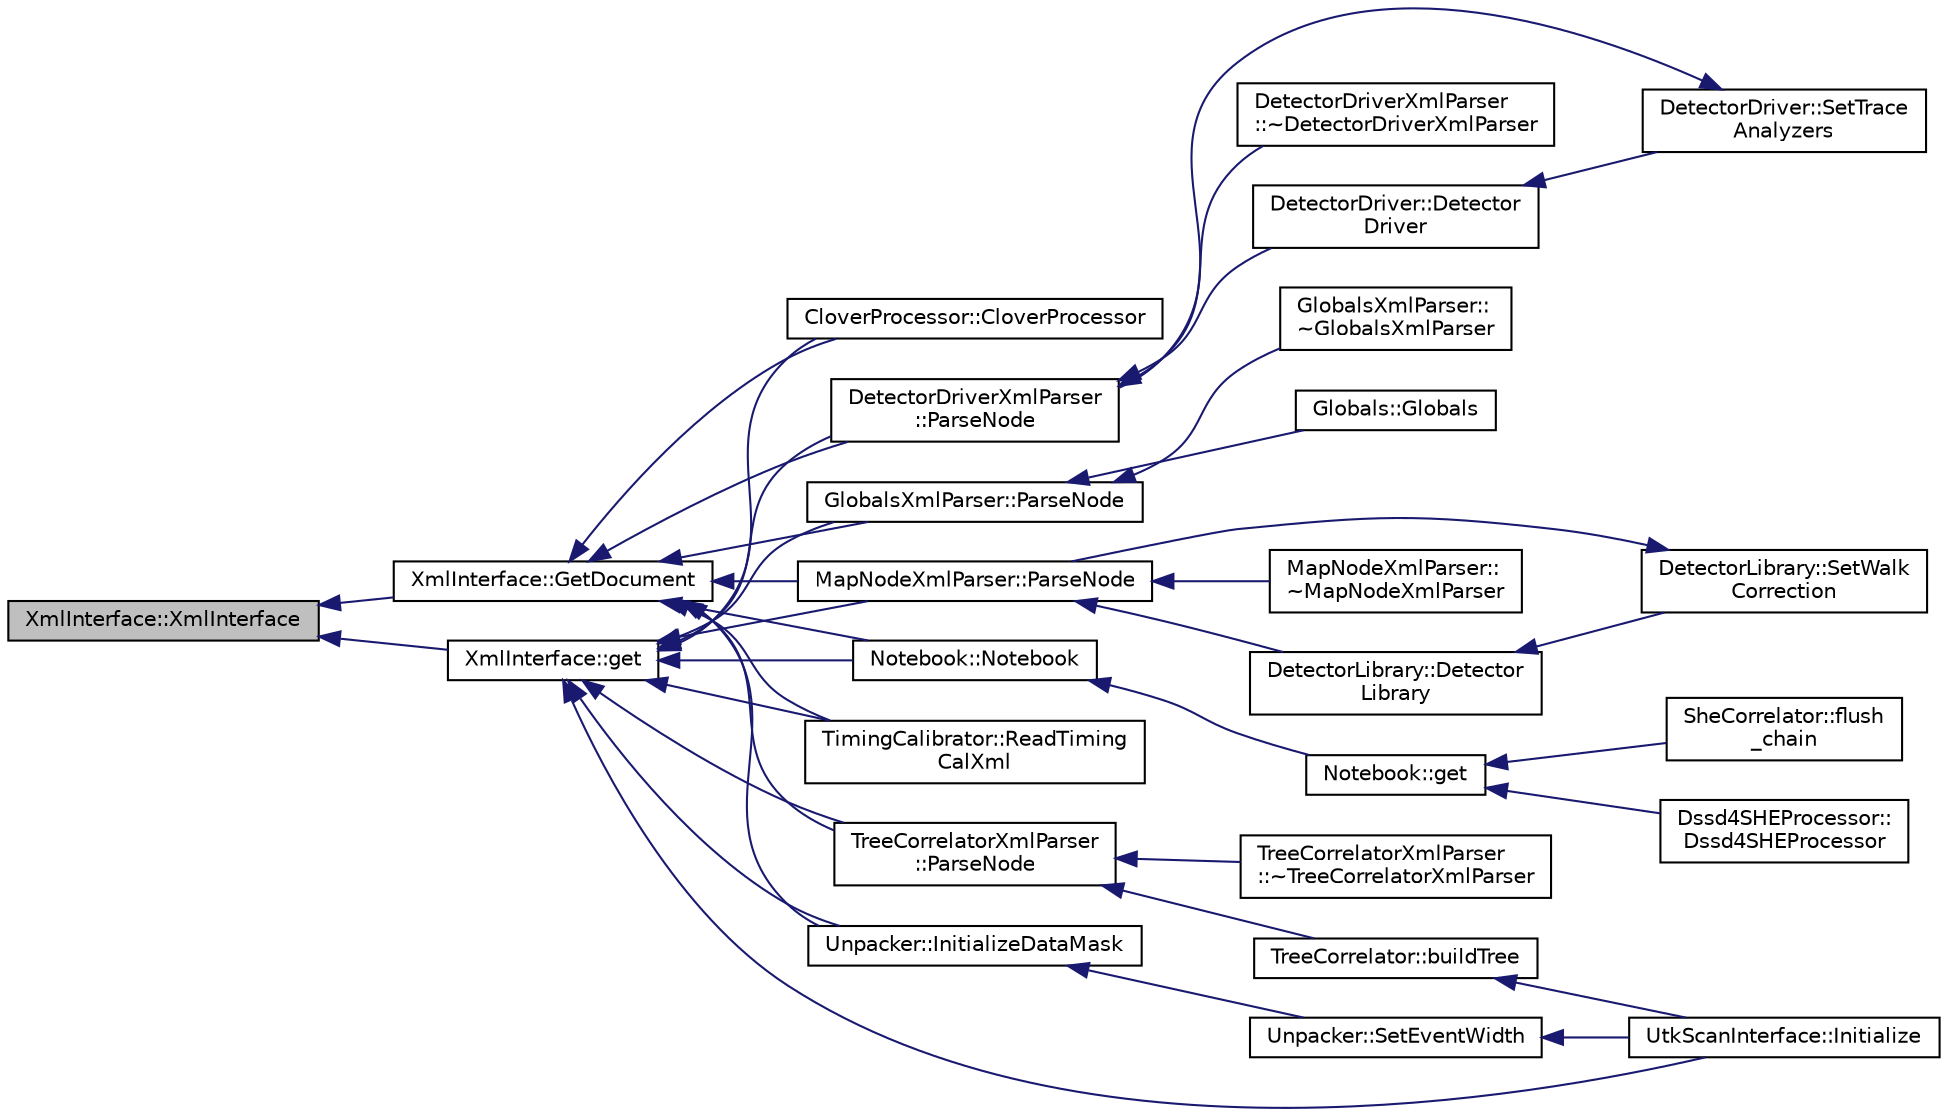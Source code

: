 digraph "XmlInterface::XmlInterface"
{
  edge [fontname="Helvetica",fontsize="10",labelfontname="Helvetica",labelfontsize="10"];
  node [fontname="Helvetica",fontsize="10",shape=record];
  rankdir="LR";
  Node1 [label="XmlInterface::XmlInterface",height=0.2,width=0.4,color="black", fillcolor="grey75", style="filled", fontcolor="black"];
  Node1 -> Node2 [dir="back",color="midnightblue",fontsize="10",style="solid",fontname="Helvetica"];
  Node2 [label="XmlInterface::get",height=0.2,width=0.4,color="black", fillcolor="white", style="filled",URL="$d1/df9/class_xml_interface.html#a5a437bc25ac0f9ecc65cdebf6c664ad0"];
  Node2 -> Node3 [dir="back",color="midnightblue",fontsize="10",style="solid",fontname="Helvetica"];
  Node3 [label="CloverProcessor::CloverProcessor",height=0.2,width=0.4,color="black", fillcolor="white", style="filled",URL="$d5/d01/class_clover_processor.html#a3c58e3c0126c00e2eab8388339252d96"];
  Node2 -> Node4 [dir="back",color="midnightblue",fontsize="10",style="solid",fontname="Helvetica"];
  Node4 [label="DetectorDriverXmlParser\l::ParseNode",height=0.2,width=0.4,color="black", fillcolor="white", style="filled",URL="$d9/d08/class_detector_driver_xml_parser.html#a33e7a52b7ed09acdb053c5eacac217f7"];
  Node4 -> Node5 [dir="back",color="midnightblue",fontsize="10",style="solid",fontname="Helvetica"];
  Node5 [label="DetectorDriver::Detector\lDriver",height=0.2,width=0.4,color="black", fillcolor="white", style="filled",URL="$de/d91/class_detector_driver.html#aac6fa05787b262bb9ca406e36a58668a"];
  Node5 -> Node6 [dir="back",color="midnightblue",fontsize="10",style="solid",fontname="Helvetica"];
  Node6 [label="DetectorDriver::SetTrace\lAnalyzers",height=0.2,width=0.4,color="black", fillcolor="white", style="filled",URL="$de/d91/class_detector_driver.html#a9d8c91a23592fc22bf9fdb9f4875bb84"];
  Node6 -> Node4 [dir="back",color="midnightblue",fontsize="10",style="solid",fontname="Helvetica"];
  Node4 -> Node7 [dir="back",color="midnightblue",fontsize="10",style="solid",fontname="Helvetica"];
  Node7 [label="DetectorDriverXmlParser\l::~DetectorDriverXmlParser",height=0.2,width=0.4,color="black", fillcolor="white", style="filled",URL="$d9/d08/class_detector_driver_xml_parser.html#ae44472572048095860e518e3ef42e6c4",tooltip="Default Destructor. "];
  Node2 -> Node8 [dir="back",color="midnightblue",fontsize="10",style="solid",fontname="Helvetica"];
  Node8 [label="GlobalsXmlParser::ParseNode",height=0.2,width=0.4,color="black", fillcolor="white", style="filled",URL="$de/db6/class_globals_xml_parser.html#ad982da889dd91b5f1d9823f9dfca646e"];
  Node8 -> Node9 [dir="back",color="midnightblue",fontsize="10",style="solid",fontname="Helvetica"];
  Node9 [label="Globals::Globals",height=0.2,width=0.4,color="black", fillcolor="white", style="filled",URL="$d3/daf/class_globals.html#ad6c9fda8d0018300ce2a7b7e481181c2",tooltip="Default Constructor. "];
  Node8 -> Node10 [dir="back",color="midnightblue",fontsize="10",style="solid",fontname="Helvetica"];
  Node10 [label="GlobalsXmlParser::\l~GlobalsXmlParser",height=0.2,width=0.4,color="black", fillcolor="white", style="filled",URL="$de/db6/class_globals_xml_parser.html#a666ff63de6175d6844cc8e9b098bf25a",tooltip="Default Destructor. "];
  Node2 -> Node11 [dir="back",color="midnightblue",fontsize="10",style="solid",fontname="Helvetica"];
  Node11 [label="MapNodeXmlParser::ParseNode",height=0.2,width=0.4,color="black", fillcolor="white", style="filled",URL="$d1/d1c/class_map_node_xml_parser.html#ab0bb09c0943299b2a793d091efcae1bd"];
  Node11 -> Node12 [dir="back",color="midnightblue",fontsize="10",style="solid",fontname="Helvetica"];
  Node12 [label="DetectorLibrary::Detector\lLibrary",height=0.2,width=0.4,color="black", fillcolor="white", style="filled",URL="$dc/dbe/class_detector_library.html#a139f2413cf7d9890e32d87a0968b0fa2",tooltip="Default Constructor. "];
  Node12 -> Node13 [dir="back",color="midnightblue",fontsize="10",style="solid",fontname="Helvetica"];
  Node13 [label="DetectorLibrary::SetWalk\lCorrection",height=0.2,width=0.4,color="black", fillcolor="white", style="filled",URL="$dc/dbe/class_detector_library.html#a270b2785fce0d3f1b2806c1b6019b7e4"];
  Node13 -> Node11 [dir="back",color="midnightblue",fontsize="10",style="solid",fontname="Helvetica"];
  Node11 -> Node14 [dir="back",color="midnightblue",fontsize="10",style="solid",fontname="Helvetica"];
  Node14 [label="MapNodeXmlParser::\l~MapNodeXmlParser",height=0.2,width=0.4,color="black", fillcolor="white", style="filled",URL="$d1/d1c/class_map_node_xml_parser.html#a45bc6854cdd35a8f9ad82f2c8d2c2b8b",tooltip="Default Destructor. "];
  Node2 -> Node15 [dir="back",color="midnightblue",fontsize="10",style="solid",fontname="Helvetica"];
  Node15 [label="Notebook::Notebook",height=0.2,width=0.4,color="black", fillcolor="white", style="filled",URL="$d0/d51/class_notebook.html#a1ca045e919168c2c40fe04962c7b6800",tooltip="Default constructor. "];
  Node15 -> Node16 [dir="back",color="midnightblue",fontsize="10",style="solid",fontname="Helvetica"];
  Node16 [label="Notebook::get",height=0.2,width=0.4,color="black", fillcolor="white", style="filled",URL="$d0/d51/class_notebook.html#afed0d7a9c4df3ded88f0446972fb1b3b"];
  Node16 -> Node17 [dir="back",color="midnightblue",fontsize="10",style="solid",fontname="Helvetica"];
  Node17 [label="Dssd4SHEProcessor::\lDssd4SHEProcessor",height=0.2,width=0.4,color="black", fillcolor="white", style="filled",URL="$db/da8/class_dssd4_s_h_e_processor.html#a99b86cff3bc477f4c3e26dcd6bbbcd58"];
  Node16 -> Node18 [dir="back",color="midnightblue",fontsize="10",style="solid",fontname="Helvetica"];
  Node18 [label="SheCorrelator::flush\l_chain",height=0.2,width=0.4,color="black", fillcolor="white", style="filled",URL="$da/d3b/class_she_correlator.html#a919d59639a36e99b3dc6623d06014c9b"];
  Node2 -> Node19 [dir="back",color="midnightblue",fontsize="10",style="solid",fontname="Helvetica"];
  Node19 [label="TimingCalibrator::ReadTiming\lCalXml",height=0.2,width=0.4,color="black", fillcolor="white", style="filled",URL="$dd/d02/class_timing_calibrator.html#af94e93cc51405328f992d3636e586a39",tooltip="Reads in the calibrations in the XML config. "];
  Node2 -> Node20 [dir="back",color="midnightblue",fontsize="10",style="solid",fontname="Helvetica"];
  Node20 [label="TreeCorrelatorXmlParser\l::ParseNode",height=0.2,width=0.4,color="black", fillcolor="white", style="filled",URL="$da/dde/class_tree_correlator_xml_parser.html#a74f49bab1bb08549b54300beb5ba2933"];
  Node20 -> Node21 [dir="back",color="midnightblue",fontsize="10",style="solid",fontname="Helvetica"];
  Node21 [label="TreeCorrelator::buildTree",height=0.2,width=0.4,color="black", fillcolor="white", style="filled",URL="$d3/d2c/class_tree_correlator.html#ab6016005579b56ba1e8df981ed8c3559"];
  Node21 -> Node22 [dir="back",color="midnightblue",fontsize="10",style="solid",fontname="Helvetica"];
  Node22 [label="UtkScanInterface::Initialize",height=0.2,width=0.4,color="black", fillcolor="white", style="filled",URL="$db/d6c/class_utk_scan_interface.html#a97f114b210931247250458851cead748"];
  Node20 -> Node23 [dir="back",color="midnightblue",fontsize="10",style="solid",fontname="Helvetica"];
  Node23 [label="TreeCorrelatorXmlParser\l::~TreeCorrelatorXmlParser",height=0.2,width=0.4,color="black", fillcolor="white", style="filled",URL="$da/dde/class_tree_correlator_xml_parser.html#ab16bd3cdc43bba3379860c1fb833cf28",tooltip="Default Destructor. "];
  Node2 -> Node24 [dir="back",color="midnightblue",fontsize="10",style="solid",fontname="Helvetica"];
  Node24 [label="Unpacker::InitializeDataMask",height=0.2,width=0.4,color="black", fillcolor="white", style="filled",URL="$d2/de8/class_unpacker.html#afe0692e9c1c1a0eaf526e9c851d99d72"];
  Node24 -> Node25 [dir="back",color="midnightblue",fontsize="10",style="solid",fontname="Helvetica"];
  Node25 [label="Unpacker::SetEventWidth",height=0.2,width=0.4,color="black", fillcolor="white", style="filled",URL="$d2/de8/class_unpacker.html#abff5c3f29a4a9cfd8f093f1d664940be",tooltip="Set the width of events in pixie16 clock ticks. "];
  Node25 -> Node22 [dir="back",color="midnightblue",fontsize="10",style="solid",fontname="Helvetica"];
  Node2 -> Node22 [dir="back",color="midnightblue",fontsize="10",style="solid",fontname="Helvetica"];
  Node1 -> Node26 [dir="back",color="midnightblue",fontsize="10",style="solid",fontname="Helvetica"];
  Node26 [label="XmlInterface::GetDocument",height=0.2,width=0.4,color="black", fillcolor="white", style="filled",URL="$d1/df9/class_xml_interface.html#a3c935eddf6f5905cf461c1cef806e38a"];
  Node26 -> Node3 [dir="back",color="midnightblue",fontsize="10",style="solid",fontname="Helvetica"];
  Node26 -> Node4 [dir="back",color="midnightblue",fontsize="10",style="solid",fontname="Helvetica"];
  Node26 -> Node8 [dir="back",color="midnightblue",fontsize="10",style="solid",fontname="Helvetica"];
  Node26 -> Node11 [dir="back",color="midnightblue",fontsize="10",style="solid",fontname="Helvetica"];
  Node26 -> Node15 [dir="back",color="midnightblue",fontsize="10",style="solid",fontname="Helvetica"];
  Node26 -> Node19 [dir="back",color="midnightblue",fontsize="10",style="solid",fontname="Helvetica"];
  Node26 -> Node20 [dir="back",color="midnightblue",fontsize="10",style="solid",fontname="Helvetica"];
  Node26 -> Node24 [dir="back",color="midnightblue",fontsize="10",style="solid",fontname="Helvetica"];
}
